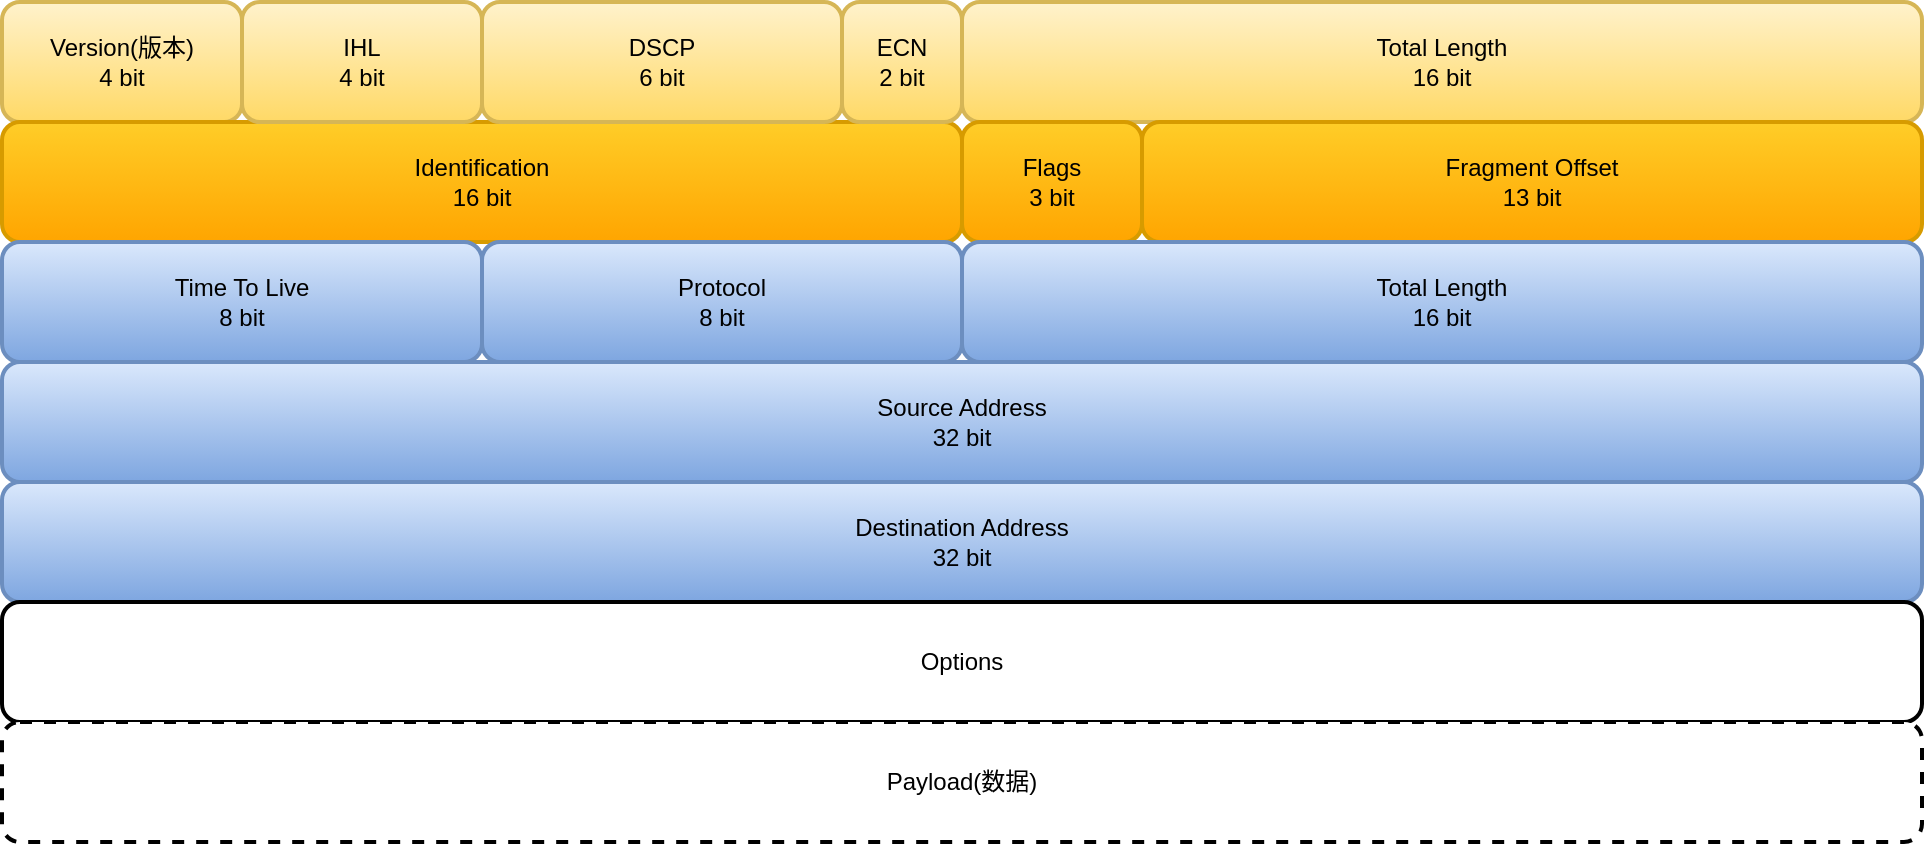 <mxfile version="24.0.1" type="github">
  <diagram name="第 1 页" id="M-xRGmmr_s7m8dLj8DHr">
    <mxGraphModel dx="1914" dy="1158" grid="1" gridSize="10" guides="1" tooltips="1" connect="1" arrows="1" fold="1" page="1" pageScale="1" pageWidth="480" pageHeight="420" math="0" shadow="0">
      <root>
        <mxCell id="0" />
        <mxCell id="1" parent="0" />
        <mxCell id="vbO2CsJakfCkqvdoRr9B-1" value="Version(版本)&lt;div&gt;4 bit&lt;/div&gt;" style="rounded=1;whiteSpace=wrap;html=1;fillColor=#fff2cc;strokeColor=#d6b656;strokeWidth=2;gradientColor=#ffd966;" parent="1" vertex="1">
          <mxGeometry width="120" height="60" as="geometry" />
        </mxCell>
        <mxCell id="vbO2CsJakfCkqvdoRr9B-2" value="Total Length&lt;div&gt;16 bit&lt;/div&gt;" style="rounded=1;whiteSpace=wrap;html=1;fillColor=#fff2cc;strokeColor=#d6b656;strokeWidth=2;gradientColor=#ffd966;" parent="1" vertex="1">
          <mxGeometry x="480" width="480" height="60" as="geometry" />
        </mxCell>
        <mxCell id="vbO2CsJakfCkqvdoRr9B-3" value="Identification&lt;div&gt;16 bit&lt;/div&gt;" style="rounded=1;whiteSpace=wrap;html=1;fillColor=#ffcd28;strokeColor=#d79b00;strokeWidth=2;gradientColor=#ffa500;" parent="1" vertex="1">
          <mxGeometry y="60" width="480" height="60" as="geometry" />
        </mxCell>
        <mxCell id="vbO2CsJakfCkqvdoRr9B-4" value="IHL&lt;div&gt;4 bit&lt;/div&gt;" style="rounded=1;whiteSpace=wrap;html=1;fillColor=#fff2cc;strokeColor=#d6b656;strokeWidth=2;gradientColor=#ffd966;" parent="1" vertex="1">
          <mxGeometry x="120" width="120" height="60" as="geometry" />
        </mxCell>
        <mxCell id="vbO2CsJakfCkqvdoRr9B-5" value="&lt;div&gt;DSCP&lt;/div&gt;&lt;div&gt;6 bit&lt;/div&gt;" style="rounded=1;whiteSpace=wrap;html=1;fillColor=#fff2cc;strokeColor=#d6b656;strokeWidth=2;gradientColor=#ffd966;" parent="1" vertex="1">
          <mxGeometry x="240" width="180" height="60" as="geometry" />
        </mxCell>
        <mxCell id="vbO2CsJakfCkqvdoRr9B-6" value="&lt;div&gt;ECN&lt;/div&gt;&lt;div&gt;2 bit&lt;/div&gt;" style="rounded=1;whiteSpace=wrap;html=1;fillColor=#fff2cc;strokeColor=#d6b656;strokeWidth=2;gradientColor=#ffd966;" parent="1" vertex="1">
          <mxGeometry x="420" width="60" height="60" as="geometry" />
        </mxCell>
        <mxCell id="vbO2CsJakfCkqvdoRr9B-7" value="&lt;div&gt;Fragment Offset&lt;/div&gt;&lt;div&gt;13 bit&lt;/div&gt;" style="rounded=1;whiteSpace=wrap;html=1;fillColor=#ffcd28;strokeColor=#d79b00;strokeWidth=2;gradientColor=#ffa500;" parent="1" vertex="1">
          <mxGeometry x="570" y="60" width="390" height="60" as="geometry" />
        </mxCell>
        <mxCell id="vbO2CsJakfCkqvdoRr9B-8" value="&lt;div&gt;Flags&lt;/div&gt;&lt;div&gt;3 bit&lt;/div&gt;" style="rounded=1;whiteSpace=wrap;html=1;fillColor=#ffcd28;strokeColor=#d79b00;strokeWidth=2;gradientColor=#ffa500;" parent="1" vertex="1">
          <mxGeometry x="480" y="60" width="90" height="60" as="geometry" />
        </mxCell>
        <mxCell id="vbO2CsJakfCkqvdoRr9B-9" value="Total Length&lt;div&gt;16 bit&lt;/div&gt;" style="rounded=1;whiteSpace=wrap;html=1;fillColor=#dae8fc;strokeColor=#6c8ebf;strokeWidth=2;gradientColor=#7ea6e0;" parent="1" vertex="1">
          <mxGeometry x="480" y="120" width="480" height="60" as="geometry" />
        </mxCell>
        <mxCell id="vbO2CsJakfCkqvdoRr9B-10" value="Time To Live&lt;div&gt;8 bit&lt;/div&gt;" style="rounded=1;whiteSpace=wrap;html=1;fillColor=#dae8fc;strokeColor=#6c8ebf;strokeWidth=2;gradientColor=#7ea6e0;" parent="1" vertex="1">
          <mxGeometry y="120" width="240" height="60" as="geometry" />
        </mxCell>
        <mxCell id="vbO2CsJakfCkqvdoRr9B-11" value="Protocol&lt;div&gt;8 bit&lt;/div&gt;" style="rounded=1;whiteSpace=wrap;html=1;fillColor=#dae8fc;strokeColor=#6c8ebf;strokeWidth=2;gradientColor=#7ea6e0;" parent="1" vertex="1">
          <mxGeometry x="240" y="120" width="240" height="60" as="geometry" />
        </mxCell>
        <mxCell id="vbO2CsJakfCkqvdoRr9B-12" value="Source Address&lt;div&gt;32 bit&lt;/div&gt;" style="rounded=1;whiteSpace=wrap;html=1;fillColor=#dae8fc;strokeColor=#6c8ebf;strokeWidth=2;gradientColor=#7ea6e0;" parent="1" vertex="1">
          <mxGeometry y="180" width="960" height="60" as="geometry" />
        </mxCell>
        <mxCell id="vbO2CsJakfCkqvdoRr9B-13" value="Destination Address&lt;div&gt;32 bit&lt;/div&gt;" style="rounded=1;whiteSpace=wrap;html=1;fillColor=#dae8fc;strokeColor=#6c8ebf;strokeWidth=2;gradientColor=#7ea6e0;" parent="1" vertex="1">
          <mxGeometry y="240" width="960" height="60" as="geometry" />
        </mxCell>
        <mxCell id="vbO2CsJakfCkqvdoRr9B-14" value="Options" style="rounded=1;whiteSpace=wrap;html=1;strokeWidth=2;strokeColor=#000000;" parent="1" vertex="1">
          <mxGeometry y="300" width="960" height="60" as="geometry" />
        </mxCell>
        <mxCell id="vbO2CsJakfCkqvdoRr9B-15" value="Payload(数据)" style="rounded=1;whiteSpace=wrap;html=1;dashed=1;strokeWidth=2;strokeColor=#000000;" parent="1" vertex="1">
          <mxGeometry y="360" width="960" height="60" as="geometry" />
        </mxCell>
      </root>
    </mxGraphModel>
  </diagram>
</mxfile>
